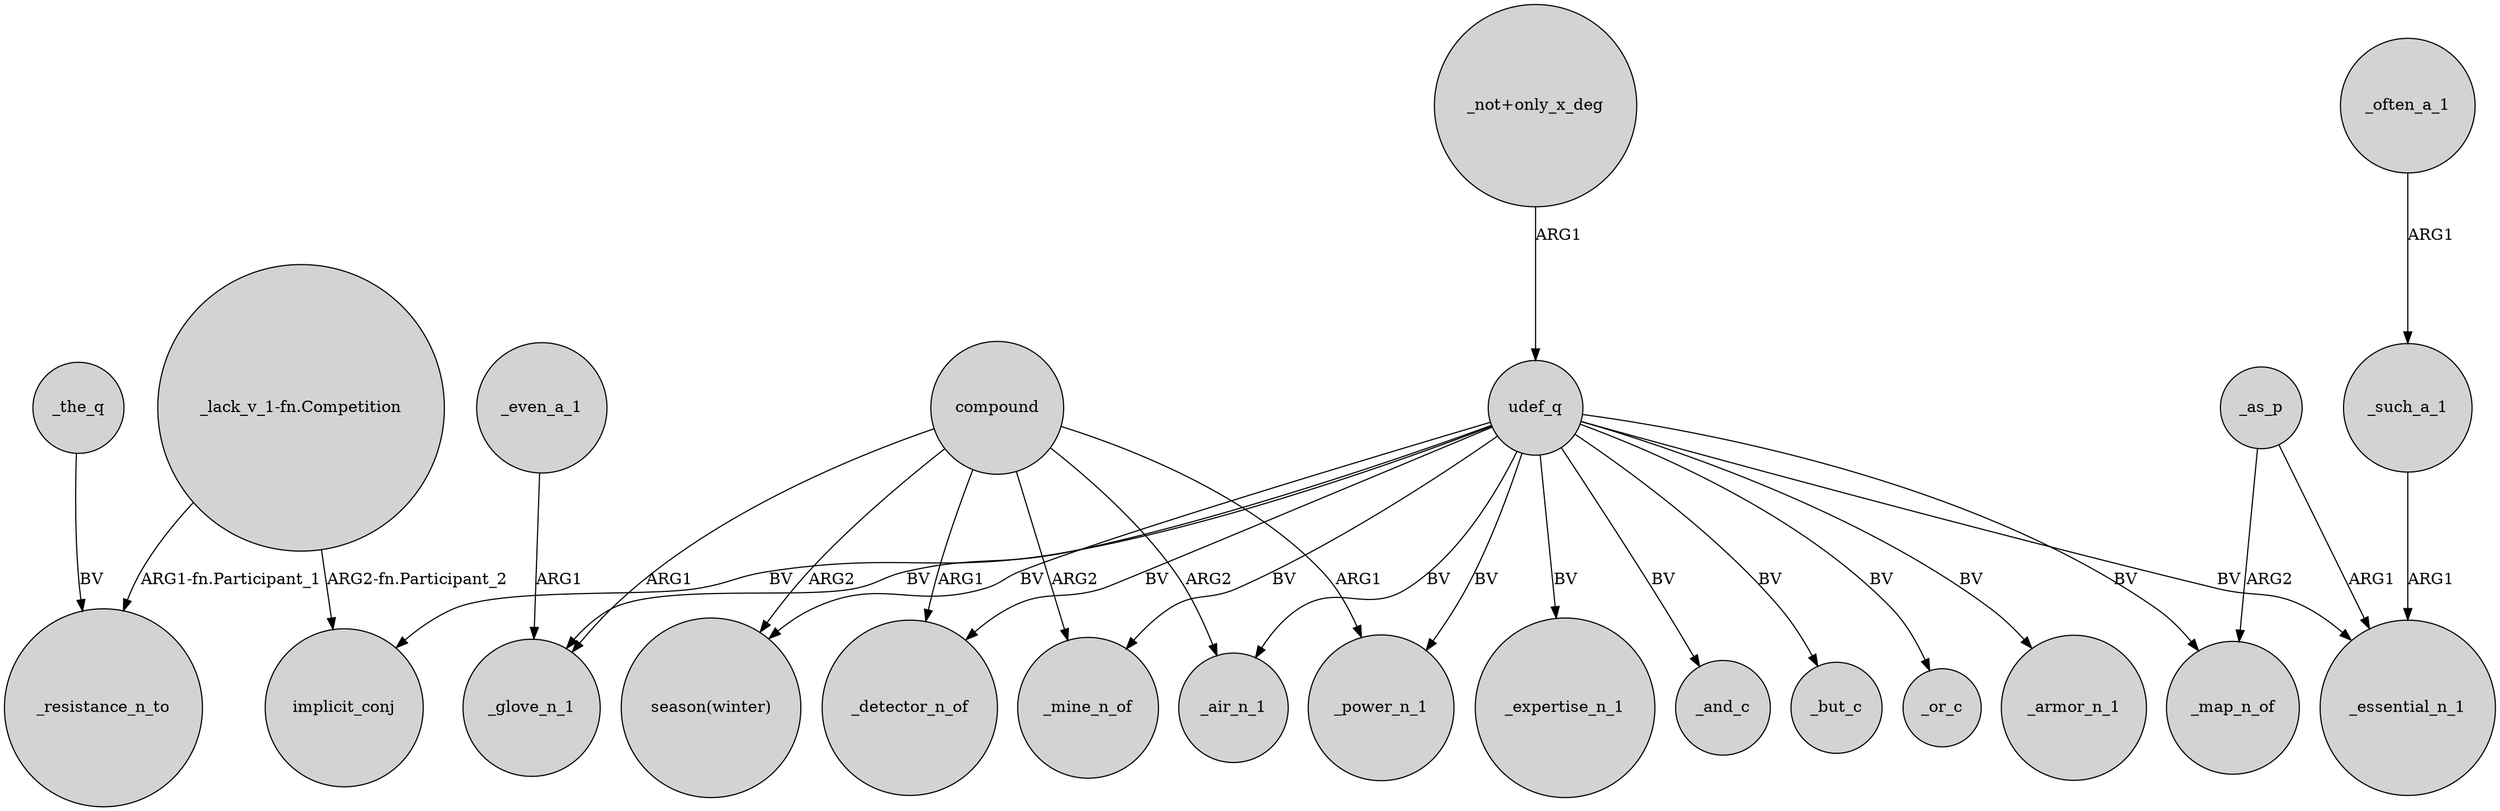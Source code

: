 digraph {
	node [shape=circle style=filled]
	_such_a_1 -> _essential_n_1 [label=ARG1]
	udef_q -> _mine_n_of [label=BV]
	_as_p -> _map_n_of [label=ARG2]
	udef_q -> _detector_n_of [label=BV]
	"_lack_v_1-fn.Competition" -> _resistance_n_to [label="ARG1-fn.Participant_1"]
	compound -> _air_n_1 [label=ARG2]
	udef_q -> _map_n_of [label=BV]
	udef_q -> _air_n_1 [label=BV]
	_as_p -> _essential_n_1 [label=ARG1]
	udef_q -> _and_c [label=BV]
	_even_a_1 -> _glove_n_1 [label=ARG1]
	compound -> "season(winter)" [label=ARG2]
	udef_q -> _but_c [label=BV]
	compound -> _glove_n_1 [label=ARG1]
	udef_q -> _or_c [label=BV]
	"_lack_v_1-fn.Competition" -> implicit_conj [label="ARG2-fn.Participant_2"]
	compound -> _mine_n_of [label=ARG2]
	udef_q -> _essential_n_1 [label=BV]
	"_not+only_x_deg" -> udef_q [label=ARG1]
	udef_q -> _armor_n_1 [label=BV]
	_often_a_1 -> _such_a_1 [label=ARG1]
	_the_q -> _resistance_n_to [label=BV]
	udef_q -> "season(winter)" [label=BV]
	compound -> _power_n_1 [label=ARG1]
	udef_q -> _glove_n_1 [label=BV]
	udef_q -> implicit_conj [label=BV]
	compound -> _detector_n_of [label=ARG1]
	udef_q -> _power_n_1 [label=BV]
	udef_q -> _expertise_n_1 [label=BV]
}
